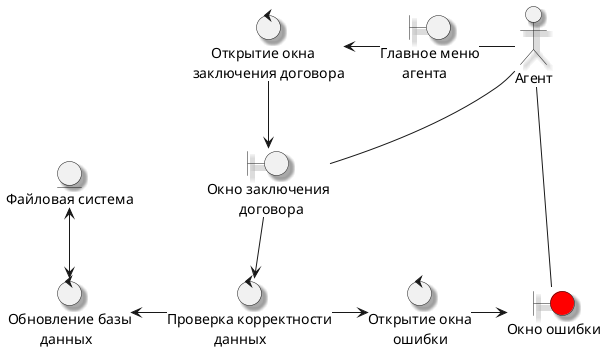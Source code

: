 @startuml
skinparam Shadowing true
actor "Агент" as agent
boundary "Главное меню\n      агента" as mainMenuAg
boundary "Окно заключения\n         договора" as contractWindow 
boundary "Окно ошибки" as errorWindow #Red

control "     Открытие окна\nзаключения договора" as contractWindowControl
control "Обновление базы\n         данных" as updateDatabase
control "Проверка корректности\n             данных" as checkCorrectData
control "Открытие окна\n       ошибки" as errorWindowControl
entity "Файловая система" as fs

agent -l- mainMenuAg
mainMenuAg -l-> contractWindowControl
contractWindowControl --> contractWindow
contractWindow --> checkCorrectData
checkCorrectData -r-> errorWindowControl
errorWindowControl -r-> errorWindow
checkCorrectData -l-> updateDatabase 
updateDatabase <-u-> fs

agent -- contractWindow
agent -- errorWindow
@enduml

